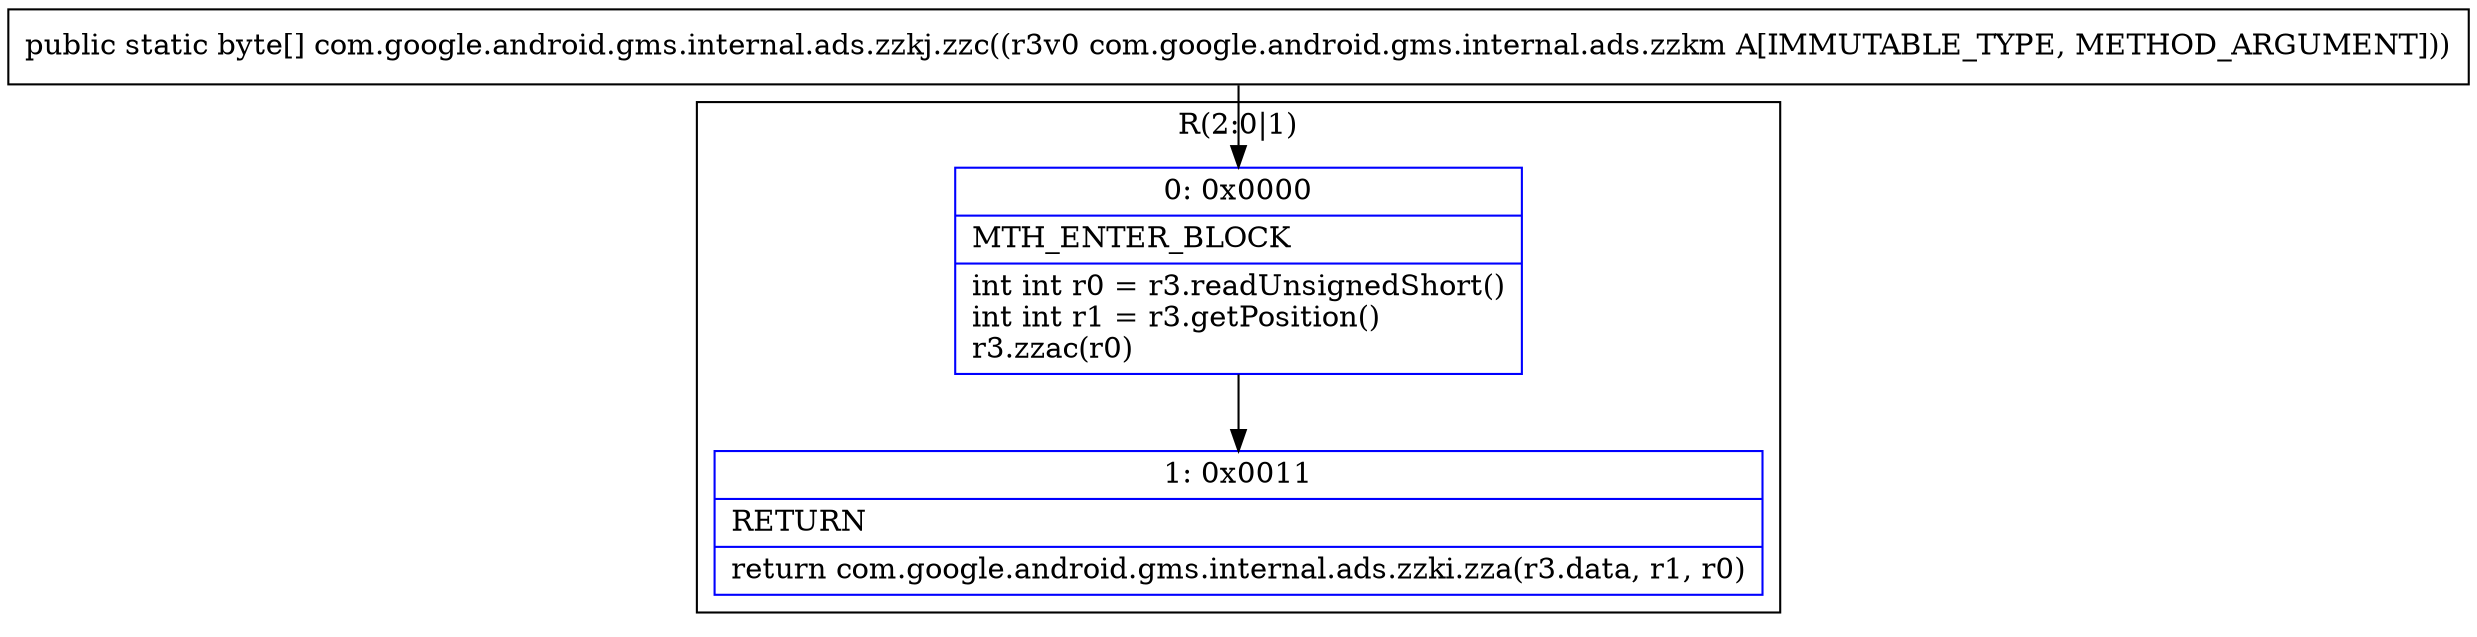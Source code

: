 digraph "CFG forcom.google.android.gms.internal.ads.zzkj.zzc(Lcom\/google\/android\/gms\/internal\/ads\/zzkm;)[B" {
subgraph cluster_Region_1485655354 {
label = "R(2:0|1)";
node [shape=record,color=blue];
Node_0 [shape=record,label="{0\:\ 0x0000|MTH_ENTER_BLOCK\l|int int r0 = r3.readUnsignedShort()\lint int r1 = r3.getPosition()\lr3.zzac(r0)\l}"];
Node_1 [shape=record,label="{1\:\ 0x0011|RETURN\l|return com.google.android.gms.internal.ads.zzki.zza(r3.data, r1, r0)\l}"];
}
MethodNode[shape=record,label="{public static byte[] com.google.android.gms.internal.ads.zzkj.zzc((r3v0 com.google.android.gms.internal.ads.zzkm A[IMMUTABLE_TYPE, METHOD_ARGUMENT])) }"];
MethodNode -> Node_0;
Node_0 -> Node_1;
}

